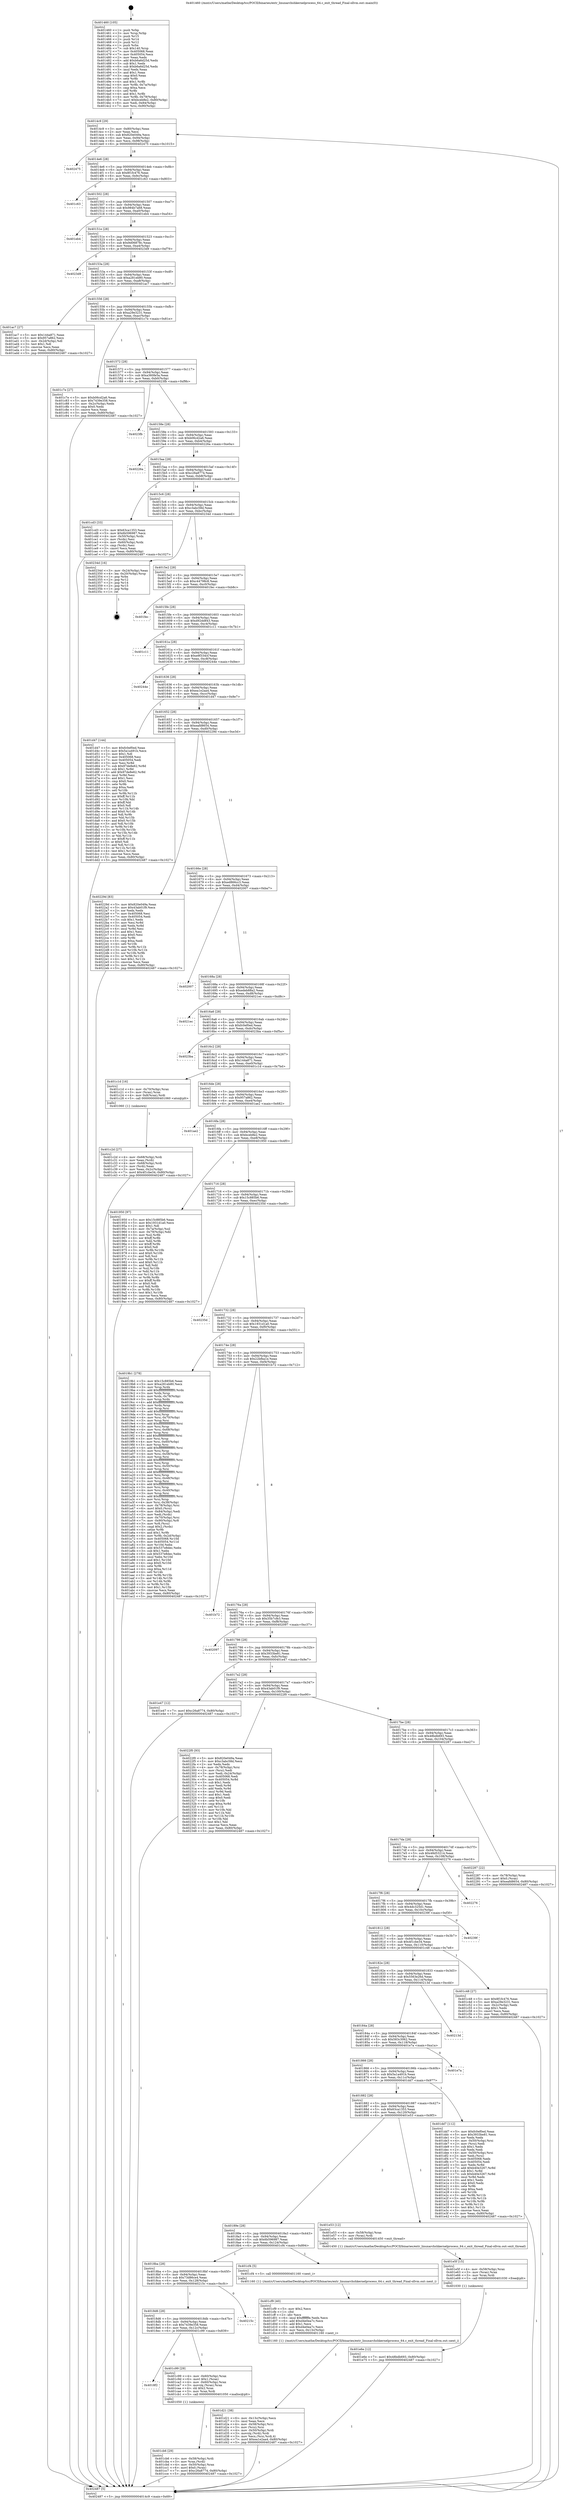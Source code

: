 digraph "0x401460" {
  label = "0x401460 (/mnt/c/Users/mathe/Desktop/tcc/POCII/binaries/extr_linuxarchshkernelprocess_64.c_exit_thread_Final-ollvm.out::main(0))"
  labelloc = "t"
  node[shape=record]

  Entry [label="",width=0.3,height=0.3,shape=circle,fillcolor=black,style=filled]
  "0x4014c9" [label="{
     0x4014c9 [29]\l
     | [instrs]\l
     &nbsp;&nbsp;0x4014c9 \<+3\>: mov -0x80(%rbp),%eax\l
     &nbsp;&nbsp;0x4014cc \<+2\>: mov %eax,%ecx\l
     &nbsp;&nbsp;0x4014ce \<+6\>: sub $0x820e049a,%ecx\l
     &nbsp;&nbsp;0x4014d4 \<+6\>: mov %eax,-0x94(%rbp)\l
     &nbsp;&nbsp;0x4014da \<+6\>: mov %ecx,-0x98(%rbp)\l
     &nbsp;&nbsp;0x4014e0 \<+6\>: je 0000000000402475 \<main+0x1015\>\l
  }"]
  "0x402475" [label="{
     0x402475\l
  }", style=dashed]
  "0x4014e6" [label="{
     0x4014e6 [28]\l
     | [instrs]\l
     &nbsp;&nbsp;0x4014e6 \<+5\>: jmp 00000000004014eb \<main+0x8b\>\l
     &nbsp;&nbsp;0x4014eb \<+6\>: mov -0x94(%rbp),%eax\l
     &nbsp;&nbsp;0x4014f1 \<+5\>: sub $0x8f1fc476,%eax\l
     &nbsp;&nbsp;0x4014f6 \<+6\>: mov %eax,-0x9c(%rbp)\l
     &nbsp;&nbsp;0x4014fc \<+6\>: je 0000000000401c63 \<main+0x803\>\l
  }"]
  Exit [label="",width=0.3,height=0.3,shape=circle,fillcolor=black,style=filled,peripheries=2]
  "0x401c63" [label="{
     0x401c63\l
  }", style=dashed]
  "0x401502" [label="{
     0x401502 [28]\l
     | [instrs]\l
     &nbsp;&nbsp;0x401502 \<+5\>: jmp 0000000000401507 \<main+0xa7\>\l
     &nbsp;&nbsp;0x401507 \<+6\>: mov -0x94(%rbp),%eax\l
     &nbsp;&nbsp;0x40150d \<+5\>: sub $0x984b7a68,%eax\l
     &nbsp;&nbsp;0x401512 \<+6\>: mov %eax,-0xa0(%rbp)\l
     &nbsp;&nbsp;0x401518 \<+6\>: je 0000000000401eb4 \<main+0xa54\>\l
  }"]
  "0x401e6e" [label="{
     0x401e6e [12]\l
     | [instrs]\l
     &nbsp;&nbsp;0x401e6e \<+7\>: movl $0x48bdb693,-0x80(%rbp)\l
     &nbsp;&nbsp;0x401e75 \<+5\>: jmp 0000000000402487 \<main+0x1027\>\l
  }"]
  "0x401eb4" [label="{
     0x401eb4\l
  }", style=dashed]
  "0x40151e" [label="{
     0x40151e [28]\l
     | [instrs]\l
     &nbsp;&nbsp;0x40151e \<+5\>: jmp 0000000000401523 \<main+0xc3\>\l
     &nbsp;&nbsp;0x401523 \<+6\>: mov -0x94(%rbp),%eax\l
     &nbsp;&nbsp;0x401529 \<+5\>: sub $0x9d06878c,%eax\l
     &nbsp;&nbsp;0x40152e \<+6\>: mov %eax,-0xa4(%rbp)\l
     &nbsp;&nbsp;0x401534 \<+6\>: je 00000000004023d9 \<main+0xf79\>\l
  }"]
  "0x401e5f" [label="{
     0x401e5f [15]\l
     | [instrs]\l
     &nbsp;&nbsp;0x401e5f \<+4\>: mov -0x58(%rbp),%rax\l
     &nbsp;&nbsp;0x401e63 \<+3\>: mov (%rax),%rax\l
     &nbsp;&nbsp;0x401e66 \<+3\>: mov %rax,%rdi\l
     &nbsp;&nbsp;0x401e69 \<+5\>: call 0000000000401030 \<free@plt\>\l
     | [calls]\l
     &nbsp;&nbsp;0x401030 \{1\} (unknown)\l
  }"]
  "0x4023d9" [label="{
     0x4023d9\l
  }", style=dashed]
  "0x40153a" [label="{
     0x40153a [28]\l
     | [instrs]\l
     &nbsp;&nbsp;0x40153a \<+5\>: jmp 000000000040153f \<main+0xdf\>\l
     &nbsp;&nbsp;0x40153f \<+6\>: mov -0x94(%rbp),%eax\l
     &nbsp;&nbsp;0x401545 \<+5\>: sub $0xa281eb80,%eax\l
     &nbsp;&nbsp;0x40154a \<+6\>: mov %eax,-0xa8(%rbp)\l
     &nbsp;&nbsp;0x401550 \<+6\>: je 0000000000401ac7 \<main+0x667\>\l
  }"]
  "0x401d21" [label="{
     0x401d21 [38]\l
     | [instrs]\l
     &nbsp;&nbsp;0x401d21 \<+6\>: mov -0x13c(%rbp),%ecx\l
     &nbsp;&nbsp;0x401d27 \<+3\>: imul %eax,%ecx\l
     &nbsp;&nbsp;0x401d2a \<+4\>: mov -0x58(%rbp),%rsi\l
     &nbsp;&nbsp;0x401d2e \<+3\>: mov (%rsi),%rsi\l
     &nbsp;&nbsp;0x401d31 \<+4\>: mov -0x50(%rbp),%rdi\l
     &nbsp;&nbsp;0x401d35 \<+3\>: movslq (%rdi),%rdi\l
     &nbsp;&nbsp;0x401d38 \<+3\>: mov %ecx,(%rsi,%rdi,4)\l
     &nbsp;&nbsp;0x401d3b \<+7\>: movl $0xea1e2aa4,-0x80(%rbp)\l
     &nbsp;&nbsp;0x401d42 \<+5\>: jmp 0000000000402487 \<main+0x1027\>\l
  }"]
  "0x401ac7" [label="{
     0x401ac7 [27]\l
     | [instrs]\l
     &nbsp;&nbsp;0x401ac7 \<+5\>: mov $0x144a871,%eax\l
     &nbsp;&nbsp;0x401acc \<+5\>: mov $0x957a862,%ecx\l
     &nbsp;&nbsp;0x401ad1 \<+3\>: mov -0x2d(%rbp),%dl\l
     &nbsp;&nbsp;0x401ad4 \<+3\>: test $0x1,%dl\l
     &nbsp;&nbsp;0x401ad7 \<+3\>: cmovne %ecx,%eax\l
     &nbsp;&nbsp;0x401ada \<+3\>: mov %eax,-0x80(%rbp)\l
     &nbsp;&nbsp;0x401add \<+5\>: jmp 0000000000402487 \<main+0x1027\>\l
  }"]
  "0x401556" [label="{
     0x401556 [28]\l
     | [instrs]\l
     &nbsp;&nbsp;0x401556 \<+5\>: jmp 000000000040155b \<main+0xfb\>\l
     &nbsp;&nbsp;0x40155b \<+6\>: mov -0x94(%rbp),%eax\l
     &nbsp;&nbsp;0x401561 \<+5\>: sub $0xa29e3231,%eax\l
     &nbsp;&nbsp;0x401566 \<+6\>: mov %eax,-0xac(%rbp)\l
     &nbsp;&nbsp;0x40156c \<+6\>: je 0000000000401c7e \<main+0x81e\>\l
  }"]
  "0x401cf9" [label="{
     0x401cf9 [40]\l
     | [instrs]\l
     &nbsp;&nbsp;0x401cf9 \<+5\>: mov $0x2,%ecx\l
     &nbsp;&nbsp;0x401cfe \<+1\>: cltd\l
     &nbsp;&nbsp;0x401cff \<+2\>: idiv %ecx\l
     &nbsp;&nbsp;0x401d01 \<+6\>: imul $0xfffffffe,%edx,%ecx\l
     &nbsp;&nbsp;0x401d07 \<+6\>: add $0xd4e0ea7c,%ecx\l
     &nbsp;&nbsp;0x401d0d \<+3\>: add $0x1,%ecx\l
     &nbsp;&nbsp;0x401d10 \<+6\>: sub $0xd4e0ea7c,%ecx\l
     &nbsp;&nbsp;0x401d16 \<+6\>: mov %ecx,-0x13c(%rbp)\l
     &nbsp;&nbsp;0x401d1c \<+5\>: call 0000000000401160 \<next_i\>\l
     | [calls]\l
     &nbsp;&nbsp;0x401160 \{1\} (/mnt/c/Users/mathe/Desktop/tcc/POCII/binaries/extr_linuxarchshkernelprocess_64.c_exit_thread_Final-ollvm.out::next_i)\l
  }"]
  "0x401c7e" [label="{
     0x401c7e [27]\l
     | [instrs]\l
     &nbsp;&nbsp;0x401c7e \<+5\>: mov $0xb06cd2a6,%eax\l
     &nbsp;&nbsp;0x401c83 \<+5\>: mov $0x7439e358,%ecx\l
     &nbsp;&nbsp;0x401c88 \<+3\>: mov -0x2c(%rbp),%edx\l
     &nbsp;&nbsp;0x401c8b \<+3\>: cmp $0x0,%edx\l
     &nbsp;&nbsp;0x401c8e \<+3\>: cmove %ecx,%eax\l
     &nbsp;&nbsp;0x401c91 \<+3\>: mov %eax,-0x80(%rbp)\l
     &nbsp;&nbsp;0x401c94 \<+5\>: jmp 0000000000402487 \<main+0x1027\>\l
  }"]
  "0x401572" [label="{
     0x401572 [28]\l
     | [instrs]\l
     &nbsp;&nbsp;0x401572 \<+5\>: jmp 0000000000401577 \<main+0x117\>\l
     &nbsp;&nbsp;0x401577 \<+6\>: mov -0x94(%rbp),%eax\l
     &nbsp;&nbsp;0x40157d \<+5\>: sub $0xa360fe5a,%eax\l
     &nbsp;&nbsp;0x401582 \<+6\>: mov %eax,-0xb0(%rbp)\l
     &nbsp;&nbsp;0x401588 \<+6\>: je 00000000004023fb \<main+0xf9b\>\l
  }"]
  "0x401cb6" [label="{
     0x401cb6 [29]\l
     | [instrs]\l
     &nbsp;&nbsp;0x401cb6 \<+4\>: mov -0x58(%rbp),%rdi\l
     &nbsp;&nbsp;0x401cba \<+3\>: mov %rax,(%rdi)\l
     &nbsp;&nbsp;0x401cbd \<+4\>: mov -0x50(%rbp),%rax\l
     &nbsp;&nbsp;0x401cc1 \<+6\>: movl $0x0,(%rax)\l
     &nbsp;&nbsp;0x401cc7 \<+7\>: movl $0xc26a8774,-0x80(%rbp)\l
     &nbsp;&nbsp;0x401cce \<+5\>: jmp 0000000000402487 \<main+0x1027\>\l
  }"]
  "0x4023fb" [label="{
     0x4023fb\l
  }", style=dashed]
  "0x40158e" [label="{
     0x40158e [28]\l
     | [instrs]\l
     &nbsp;&nbsp;0x40158e \<+5\>: jmp 0000000000401593 \<main+0x133\>\l
     &nbsp;&nbsp;0x401593 \<+6\>: mov -0x94(%rbp),%eax\l
     &nbsp;&nbsp;0x401599 \<+5\>: sub $0xb06cd2a6,%eax\l
     &nbsp;&nbsp;0x40159e \<+6\>: mov %eax,-0xb4(%rbp)\l
     &nbsp;&nbsp;0x4015a4 \<+6\>: je 000000000040226a \<main+0xe0a\>\l
  }"]
  "0x4018f2" [label="{
     0x4018f2\l
  }", style=dashed]
  "0x40226a" [label="{
     0x40226a\l
  }", style=dashed]
  "0x4015aa" [label="{
     0x4015aa [28]\l
     | [instrs]\l
     &nbsp;&nbsp;0x4015aa \<+5\>: jmp 00000000004015af \<main+0x14f\>\l
     &nbsp;&nbsp;0x4015af \<+6\>: mov -0x94(%rbp),%eax\l
     &nbsp;&nbsp;0x4015b5 \<+5\>: sub $0xc26a8774,%eax\l
     &nbsp;&nbsp;0x4015ba \<+6\>: mov %eax,-0xb8(%rbp)\l
     &nbsp;&nbsp;0x4015c0 \<+6\>: je 0000000000401cd3 \<main+0x873\>\l
  }"]
  "0x401c99" [label="{
     0x401c99 [29]\l
     | [instrs]\l
     &nbsp;&nbsp;0x401c99 \<+4\>: mov -0x60(%rbp),%rax\l
     &nbsp;&nbsp;0x401c9d \<+6\>: movl $0x1,(%rax)\l
     &nbsp;&nbsp;0x401ca3 \<+4\>: mov -0x60(%rbp),%rax\l
     &nbsp;&nbsp;0x401ca7 \<+3\>: movslq (%rax),%rax\l
     &nbsp;&nbsp;0x401caa \<+4\>: shl $0x2,%rax\l
     &nbsp;&nbsp;0x401cae \<+3\>: mov %rax,%rdi\l
     &nbsp;&nbsp;0x401cb1 \<+5\>: call 0000000000401050 \<malloc@plt\>\l
     | [calls]\l
     &nbsp;&nbsp;0x401050 \{1\} (unknown)\l
  }"]
  "0x401cd3" [label="{
     0x401cd3 [33]\l
     | [instrs]\l
     &nbsp;&nbsp;0x401cd3 \<+5\>: mov $0x63ca1353,%eax\l
     &nbsp;&nbsp;0x401cd8 \<+5\>: mov $0x6b596987,%ecx\l
     &nbsp;&nbsp;0x401cdd \<+4\>: mov -0x50(%rbp),%rdx\l
     &nbsp;&nbsp;0x401ce1 \<+2\>: mov (%rdx),%esi\l
     &nbsp;&nbsp;0x401ce3 \<+4\>: mov -0x60(%rbp),%rdx\l
     &nbsp;&nbsp;0x401ce7 \<+2\>: cmp (%rdx),%esi\l
     &nbsp;&nbsp;0x401ce9 \<+3\>: cmovl %ecx,%eax\l
     &nbsp;&nbsp;0x401cec \<+3\>: mov %eax,-0x80(%rbp)\l
     &nbsp;&nbsp;0x401cef \<+5\>: jmp 0000000000402487 \<main+0x1027\>\l
  }"]
  "0x4015c6" [label="{
     0x4015c6 [28]\l
     | [instrs]\l
     &nbsp;&nbsp;0x4015c6 \<+5\>: jmp 00000000004015cb \<main+0x16b\>\l
     &nbsp;&nbsp;0x4015cb \<+6\>: mov -0x94(%rbp),%eax\l
     &nbsp;&nbsp;0x4015d1 \<+5\>: sub $0xc3abc58d,%eax\l
     &nbsp;&nbsp;0x4015d6 \<+6\>: mov %eax,-0xbc(%rbp)\l
     &nbsp;&nbsp;0x4015dc \<+6\>: je 000000000040234d \<main+0xeed\>\l
  }"]
  "0x4018d6" [label="{
     0x4018d6 [28]\l
     | [instrs]\l
     &nbsp;&nbsp;0x4018d6 \<+5\>: jmp 00000000004018db \<main+0x47b\>\l
     &nbsp;&nbsp;0x4018db \<+6\>: mov -0x94(%rbp),%eax\l
     &nbsp;&nbsp;0x4018e1 \<+5\>: sub $0x7439e358,%eax\l
     &nbsp;&nbsp;0x4018e6 \<+6\>: mov %eax,-0x12c(%rbp)\l
     &nbsp;&nbsp;0x4018ec \<+6\>: je 0000000000401c99 \<main+0x839\>\l
  }"]
  "0x40234d" [label="{
     0x40234d [16]\l
     | [instrs]\l
     &nbsp;&nbsp;0x40234d \<+3\>: mov -0x24(%rbp),%eax\l
     &nbsp;&nbsp;0x402350 \<+4\>: lea -0x20(%rbp),%rsp\l
     &nbsp;&nbsp;0x402354 \<+1\>: pop %rbx\l
     &nbsp;&nbsp;0x402355 \<+2\>: pop %r12\l
     &nbsp;&nbsp;0x402357 \<+2\>: pop %r14\l
     &nbsp;&nbsp;0x402359 \<+2\>: pop %r15\l
     &nbsp;&nbsp;0x40235b \<+1\>: pop %rbp\l
     &nbsp;&nbsp;0x40235c \<+1\>: ret\l
  }"]
  "0x4015e2" [label="{
     0x4015e2 [28]\l
     | [instrs]\l
     &nbsp;&nbsp;0x4015e2 \<+5\>: jmp 00000000004015e7 \<main+0x187\>\l
     &nbsp;&nbsp;0x4015e7 \<+6\>: mov -0x94(%rbp),%eax\l
     &nbsp;&nbsp;0x4015ed \<+5\>: sub $0xc44798c8,%eax\l
     &nbsp;&nbsp;0x4015f2 \<+6\>: mov %eax,-0xc0(%rbp)\l
     &nbsp;&nbsp;0x4015f8 \<+6\>: je 0000000000401fec \<main+0xb8c\>\l
  }"]
  "0x40215c" [label="{
     0x40215c\l
  }", style=dashed]
  "0x401fec" [label="{
     0x401fec\l
  }", style=dashed]
  "0x4015fe" [label="{
     0x4015fe [28]\l
     | [instrs]\l
     &nbsp;&nbsp;0x4015fe \<+5\>: jmp 0000000000401603 \<main+0x1a3\>\l
     &nbsp;&nbsp;0x401603 \<+6\>: mov -0x94(%rbp),%eax\l
     &nbsp;&nbsp;0x401609 \<+5\>: sub $0xd92dd843,%eax\l
     &nbsp;&nbsp;0x40160e \<+6\>: mov %eax,-0xc4(%rbp)\l
     &nbsp;&nbsp;0x401614 \<+6\>: je 0000000000401c11 \<main+0x7b1\>\l
  }"]
  "0x4018ba" [label="{
     0x4018ba [28]\l
     | [instrs]\l
     &nbsp;&nbsp;0x4018ba \<+5\>: jmp 00000000004018bf \<main+0x45f\>\l
     &nbsp;&nbsp;0x4018bf \<+6\>: mov -0x94(%rbp),%eax\l
     &nbsp;&nbsp;0x4018c5 \<+5\>: sub $0x73d86ce4,%eax\l
     &nbsp;&nbsp;0x4018ca \<+6\>: mov %eax,-0x128(%rbp)\l
     &nbsp;&nbsp;0x4018d0 \<+6\>: je 000000000040215c \<main+0xcfc\>\l
  }"]
  "0x401c11" [label="{
     0x401c11\l
  }", style=dashed]
  "0x40161a" [label="{
     0x40161a [28]\l
     | [instrs]\l
     &nbsp;&nbsp;0x40161a \<+5\>: jmp 000000000040161f \<main+0x1bf\>\l
     &nbsp;&nbsp;0x40161f \<+6\>: mov -0x94(%rbp),%eax\l
     &nbsp;&nbsp;0x401625 \<+5\>: sub $0xe9f334cf,%eax\l
     &nbsp;&nbsp;0x40162a \<+6\>: mov %eax,-0xc8(%rbp)\l
     &nbsp;&nbsp;0x401630 \<+6\>: je 000000000040244e \<main+0xfee\>\l
  }"]
  "0x401cf4" [label="{
     0x401cf4 [5]\l
     | [instrs]\l
     &nbsp;&nbsp;0x401cf4 \<+5\>: call 0000000000401160 \<next_i\>\l
     | [calls]\l
     &nbsp;&nbsp;0x401160 \{1\} (/mnt/c/Users/mathe/Desktop/tcc/POCII/binaries/extr_linuxarchshkernelprocess_64.c_exit_thread_Final-ollvm.out::next_i)\l
  }"]
  "0x40244e" [label="{
     0x40244e\l
  }", style=dashed]
  "0x401636" [label="{
     0x401636 [28]\l
     | [instrs]\l
     &nbsp;&nbsp;0x401636 \<+5\>: jmp 000000000040163b \<main+0x1db\>\l
     &nbsp;&nbsp;0x40163b \<+6\>: mov -0x94(%rbp),%eax\l
     &nbsp;&nbsp;0x401641 \<+5\>: sub $0xea1e2aa4,%eax\l
     &nbsp;&nbsp;0x401646 \<+6\>: mov %eax,-0xcc(%rbp)\l
     &nbsp;&nbsp;0x40164c \<+6\>: je 0000000000401d47 \<main+0x8e7\>\l
  }"]
  "0x40189e" [label="{
     0x40189e [28]\l
     | [instrs]\l
     &nbsp;&nbsp;0x40189e \<+5\>: jmp 00000000004018a3 \<main+0x443\>\l
     &nbsp;&nbsp;0x4018a3 \<+6\>: mov -0x94(%rbp),%eax\l
     &nbsp;&nbsp;0x4018a9 \<+5\>: sub $0x6b596987,%eax\l
     &nbsp;&nbsp;0x4018ae \<+6\>: mov %eax,-0x124(%rbp)\l
     &nbsp;&nbsp;0x4018b4 \<+6\>: je 0000000000401cf4 \<main+0x894\>\l
  }"]
  "0x401d47" [label="{
     0x401d47 [144]\l
     | [instrs]\l
     &nbsp;&nbsp;0x401d47 \<+5\>: mov $0xfc0ef0ed,%eax\l
     &nbsp;&nbsp;0x401d4c \<+5\>: mov $0x5a1a491b,%ecx\l
     &nbsp;&nbsp;0x401d51 \<+2\>: mov $0x1,%dl\l
     &nbsp;&nbsp;0x401d53 \<+7\>: mov 0x405068,%esi\l
     &nbsp;&nbsp;0x401d5a \<+7\>: mov 0x405054,%edi\l
     &nbsp;&nbsp;0x401d61 \<+3\>: mov %esi,%r8d\l
     &nbsp;&nbsp;0x401d64 \<+7\>: sub $0x97de8e62,%r8d\l
     &nbsp;&nbsp;0x401d6b \<+4\>: sub $0x1,%r8d\l
     &nbsp;&nbsp;0x401d6f \<+7\>: add $0x97de8e62,%r8d\l
     &nbsp;&nbsp;0x401d76 \<+4\>: imul %r8d,%esi\l
     &nbsp;&nbsp;0x401d7a \<+3\>: and $0x1,%esi\l
     &nbsp;&nbsp;0x401d7d \<+3\>: cmp $0x0,%esi\l
     &nbsp;&nbsp;0x401d80 \<+4\>: sete %r9b\l
     &nbsp;&nbsp;0x401d84 \<+3\>: cmp $0xa,%edi\l
     &nbsp;&nbsp;0x401d87 \<+4\>: setl %r10b\l
     &nbsp;&nbsp;0x401d8b \<+3\>: mov %r9b,%r11b\l
     &nbsp;&nbsp;0x401d8e \<+4\>: xor $0xff,%r11b\l
     &nbsp;&nbsp;0x401d92 \<+3\>: mov %r10b,%bl\l
     &nbsp;&nbsp;0x401d95 \<+3\>: xor $0xff,%bl\l
     &nbsp;&nbsp;0x401d98 \<+3\>: xor $0x0,%dl\l
     &nbsp;&nbsp;0x401d9b \<+3\>: mov %r11b,%r14b\l
     &nbsp;&nbsp;0x401d9e \<+4\>: and $0x0,%r14b\l
     &nbsp;&nbsp;0x401da2 \<+3\>: and %dl,%r9b\l
     &nbsp;&nbsp;0x401da5 \<+3\>: mov %bl,%r15b\l
     &nbsp;&nbsp;0x401da8 \<+4\>: and $0x0,%r15b\l
     &nbsp;&nbsp;0x401dac \<+3\>: and %dl,%r10b\l
     &nbsp;&nbsp;0x401daf \<+3\>: or %r9b,%r14b\l
     &nbsp;&nbsp;0x401db2 \<+3\>: or %r10b,%r15b\l
     &nbsp;&nbsp;0x401db5 \<+3\>: xor %r15b,%r14b\l
     &nbsp;&nbsp;0x401db8 \<+3\>: or %bl,%r11b\l
     &nbsp;&nbsp;0x401dbb \<+4\>: xor $0xff,%r11b\l
     &nbsp;&nbsp;0x401dbf \<+3\>: or $0x0,%dl\l
     &nbsp;&nbsp;0x401dc2 \<+3\>: and %dl,%r11b\l
     &nbsp;&nbsp;0x401dc5 \<+3\>: or %r11b,%r14b\l
     &nbsp;&nbsp;0x401dc8 \<+4\>: test $0x1,%r14b\l
     &nbsp;&nbsp;0x401dcc \<+3\>: cmovne %ecx,%eax\l
     &nbsp;&nbsp;0x401dcf \<+3\>: mov %eax,-0x80(%rbp)\l
     &nbsp;&nbsp;0x401dd2 \<+5\>: jmp 0000000000402487 \<main+0x1027\>\l
  }"]
  "0x401652" [label="{
     0x401652 [28]\l
     | [instrs]\l
     &nbsp;&nbsp;0x401652 \<+5\>: jmp 0000000000401657 \<main+0x1f7\>\l
     &nbsp;&nbsp;0x401657 \<+6\>: mov -0x94(%rbp),%eax\l
     &nbsp;&nbsp;0x40165d \<+5\>: sub $0xeafd8654,%eax\l
     &nbsp;&nbsp;0x401662 \<+6\>: mov %eax,-0xd0(%rbp)\l
     &nbsp;&nbsp;0x401668 \<+6\>: je 000000000040229d \<main+0xe3d\>\l
  }"]
  "0x401e53" [label="{
     0x401e53 [12]\l
     | [instrs]\l
     &nbsp;&nbsp;0x401e53 \<+4\>: mov -0x58(%rbp),%rax\l
     &nbsp;&nbsp;0x401e57 \<+3\>: mov (%rax),%rdi\l
     &nbsp;&nbsp;0x401e5a \<+5\>: call 0000000000401450 \<exit_thread\>\l
     | [calls]\l
     &nbsp;&nbsp;0x401450 \{1\} (/mnt/c/Users/mathe/Desktop/tcc/POCII/binaries/extr_linuxarchshkernelprocess_64.c_exit_thread_Final-ollvm.out::exit_thread)\l
  }"]
  "0x40229d" [label="{
     0x40229d [83]\l
     | [instrs]\l
     &nbsp;&nbsp;0x40229d \<+5\>: mov $0x820e049a,%eax\l
     &nbsp;&nbsp;0x4022a2 \<+5\>: mov $0x43ab01f9,%ecx\l
     &nbsp;&nbsp;0x4022a7 \<+2\>: xor %edx,%edx\l
     &nbsp;&nbsp;0x4022a9 \<+7\>: mov 0x405068,%esi\l
     &nbsp;&nbsp;0x4022b0 \<+7\>: mov 0x405054,%edi\l
     &nbsp;&nbsp;0x4022b7 \<+3\>: sub $0x1,%edx\l
     &nbsp;&nbsp;0x4022ba \<+3\>: mov %esi,%r8d\l
     &nbsp;&nbsp;0x4022bd \<+3\>: add %edx,%r8d\l
     &nbsp;&nbsp;0x4022c0 \<+4\>: imul %r8d,%esi\l
     &nbsp;&nbsp;0x4022c4 \<+3\>: and $0x1,%esi\l
     &nbsp;&nbsp;0x4022c7 \<+3\>: cmp $0x0,%esi\l
     &nbsp;&nbsp;0x4022ca \<+4\>: sete %r9b\l
     &nbsp;&nbsp;0x4022ce \<+3\>: cmp $0xa,%edi\l
     &nbsp;&nbsp;0x4022d1 \<+4\>: setl %r10b\l
     &nbsp;&nbsp;0x4022d5 \<+3\>: mov %r9b,%r11b\l
     &nbsp;&nbsp;0x4022d8 \<+3\>: and %r10b,%r11b\l
     &nbsp;&nbsp;0x4022db \<+3\>: xor %r10b,%r9b\l
     &nbsp;&nbsp;0x4022de \<+3\>: or %r9b,%r11b\l
     &nbsp;&nbsp;0x4022e1 \<+4\>: test $0x1,%r11b\l
     &nbsp;&nbsp;0x4022e5 \<+3\>: cmovne %ecx,%eax\l
     &nbsp;&nbsp;0x4022e8 \<+3\>: mov %eax,-0x80(%rbp)\l
     &nbsp;&nbsp;0x4022eb \<+5\>: jmp 0000000000402487 \<main+0x1027\>\l
  }"]
  "0x40166e" [label="{
     0x40166e [28]\l
     | [instrs]\l
     &nbsp;&nbsp;0x40166e \<+5\>: jmp 0000000000401673 \<main+0x213\>\l
     &nbsp;&nbsp;0x401673 \<+6\>: mov -0x94(%rbp),%eax\l
     &nbsp;&nbsp;0x401679 \<+5\>: sub $0xed866cc3,%eax\l
     &nbsp;&nbsp;0x40167e \<+6\>: mov %eax,-0xd4(%rbp)\l
     &nbsp;&nbsp;0x401684 \<+6\>: je 0000000000402007 \<main+0xba7\>\l
  }"]
  "0x401882" [label="{
     0x401882 [28]\l
     | [instrs]\l
     &nbsp;&nbsp;0x401882 \<+5\>: jmp 0000000000401887 \<main+0x427\>\l
     &nbsp;&nbsp;0x401887 \<+6\>: mov -0x94(%rbp),%eax\l
     &nbsp;&nbsp;0x40188d \<+5\>: sub $0x63ca1353,%eax\l
     &nbsp;&nbsp;0x401892 \<+6\>: mov %eax,-0x120(%rbp)\l
     &nbsp;&nbsp;0x401898 \<+6\>: je 0000000000401e53 \<main+0x9f3\>\l
  }"]
  "0x402007" [label="{
     0x402007\l
  }", style=dashed]
  "0x40168a" [label="{
     0x40168a [28]\l
     | [instrs]\l
     &nbsp;&nbsp;0x40168a \<+5\>: jmp 000000000040168f \<main+0x22f\>\l
     &nbsp;&nbsp;0x40168f \<+6\>: mov -0x94(%rbp),%eax\l
     &nbsp;&nbsp;0x401695 \<+5\>: sub $0xedeb88a2,%eax\l
     &nbsp;&nbsp;0x40169a \<+6\>: mov %eax,-0xd8(%rbp)\l
     &nbsp;&nbsp;0x4016a0 \<+6\>: je 00000000004021ec \<main+0xd8c\>\l
  }"]
  "0x401dd7" [label="{
     0x401dd7 [112]\l
     | [instrs]\l
     &nbsp;&nbsp;0x401dd7 \<+5\>: mov $0xfc0ef0ed,%eax\l
     &nbsp;&nbsp;0x401ddc \<+5\>: mov $0x3933be81,%ecx\l
     &nbsp;&nbsp;0x401de1 \<+2\>: xor %edx,%edx\l
     &nbsp;&nbsp;0x401de3 \<+4\>: mov -0x50(%rbp),%rsi\l
     &nbsp;&nbsp;0x401de7 \<+2\>: mov (%rsi),%edi\l
     &nbsp;&nbsp;0x401de9 \<+3\>: sub $0x1,%edx\l
     &nbsp;&nbsp;0x401dec \<+2\>: sub %edx,%edi\l
     &nbsp;&nbsp;0x401dee \<+4\>: mov -0x50(%rbp),%rsi\l
     &nbsp;&nbsp;0x401df2 \<+2\>: mov %edi,(%rsi)\l
     &nbsp;&nbsp;0x401df4 \<+7\>: mov 0x405068,%edx\l
     &nbsp;&nbsp;0x401dfb \<+7\>: mov 0x405054,%edi\l
     &nbsp;&nbsp;0x401e02 \<+3\>: mov %edx,%r8d\l
     &nbsp;&nbsp;0x401e05 \<+7\>: add $0xb40e3267,%r8d\l
     &nbsp;&nbsp;0x401e0c \<+4\>: sub $0x1,%r8d\l
     &nbsp;&nbsp;0x401e10 \<+7\>: sub $0xb40e3267,%r8d\l
     &nbsp;&nbsp;0x401e17 \<+4\>: imul %r8d,%edx\l
     &nbsp;&nbsp;0x401e1b \<+3\>: and $0x1,%edx\l
     &nbsp;&nbsp;0x401e1e \<+3\>: cmp $0x0,%edx\l
     &nbsp;&nbsp;0x401e21 \<+4\>: sete %r9b\l
     &nbsp;&nbsp;0x401e25 \<+3\>: cmp $0xa,%edi\l
     &nbsp;&nbsp;0x401e28 \<+4\>: setl %r10b\l
     &nbsp;&nbsp;0x401e2c \<+3\>: mov %r9b,%r11b\l
     &nbsp;&nbsp;0x401e2f \<+3\>: and %r10b,%r11b\l
     &nbsp;&nbsp;0x401e32 \<+3\>: xor %r10b,%r9b\l
     &nbsp;&nbsp;0x401e35 \<+3\>: or %r9b,%r11b\l
     &nbsp;&nbsp;0x401e38 \<+4\>: test $0x1,%r11b\l
     &nbsp;&nbsp;0x401e3c \<+3\>: cmovne %ecx,%eax\l
     &nbsp;&nbsp;0x401e3f \<+3\>: mov %eax,-0x80(%rbp)\l
     &nbsp;&nbsp;0x401e42 \<+5\>: jmp 0000000000402487 \<main+0x1027\>\l
  }"]
  "0x4021ec" [label="{
     0x4021ec\l
  }", style=dashed]
  "0x4016a6" [label="{
     0x4016a6 [28]\l
     | [instrs]\l
     &nbsp;&nbsp;0x4016a6 \<+5\>: jmp 00000000004016ab \<main+0x24b\>\l
     &nbsp;&nbsp;0x4016ab \<+6\>: mov -0x94(%rbp),%eax\l
     &nbsp;&nbsp;0x4016b1 \<+5\>: sub $0xfc0ef0ed,%eax\l
     &nbsp;&nbsp;0x4016b6 \<+6\>: mov %eax,-0xdc(%rbp)\l
     &nbsp;&nbsp;0x4016bc \<+6\>: je 00000000004023ba \<main+0xf5a\>\l
  }"]
  "0x401866" [label="{
     0x401866 [28]\l
     | [instrs]\l
     &nbsp;&nbsp;0x401866 \<+5\>: jmp 000000000040186b \<main+0x40b\>\l
     &nbsp;&nbsp;0x40186b \<+6\>: mov -0x94(%rbp),%eax\l
     &nbsp;&nbsp;0x401871 \<+5\>: sub $0x5a1a491b,%eax\l
     &nbsp;&nbsp;0x401876 \<+6\>: mov %eax,-0x11c(%rbp)\l
     &nbsp;&nbsp;0x40187c \<+6\>: je 0000000000401dd7 \<main+0x977\>\l
  }"]
  "0x4023ba" [label="{
     0x4023ba\l
  }", style=dashed]
  "0x4016c2" [label="{
     0x4016c2 [28]\l
     | [instrs]\l
     &nbsp;&nbsp;0x4016c2 \<+5\>: jmp 00000000004016c7 \<main+0x267\>\l
     &nbsp;&nbsp;0x4016c7 \<+6\>: mov -0x94(%rbp),%eax\l
     &nbsp;&nbsp;0x4016cd \<+5\>: sub $0x144a871,%eax\l
     &nbsp;&nbsp;0x4016d2 \<+6\>: mov %eax,-0xe0(%rbp)\l
     &nbsp;&nbsp;0x4016d8 \<+6\>: je 0000000000401c1d \<main+0x7bd\>\l
  }"]
  "0x401e7a" [label="{
     0x401e7a\l
  }", style=dashed]
  "0x401c1d" [label="{
     0x401c1d [16]\l
     | [instrs]\l
     &nbsp;&nbsp;0x401c1d \<+4\>: mov -0x70(%rbp),%rax\l
     &nbsp;&nbsp;0x401c21 \<+3\>: mov (%rax),%rax\l
     &nbsp;&nbsp;0x401c24 \<+4\>: mov 0x8(%rax),%rdi\l
     &nbsp;&nbsp;0x401c28 \<+5\>: call 0000000000401060 \<atoi@plt\>\l
     | [calls]\l
     &nbsp;&nbsp;0x401060 \{1\} (unknown)\l
  }"]
  "0x4016de" [label="{
     0x4016de [28]\l
     | [instrs]\l
     &nbsp;&nbsp;0x4016de \<+5\>: jmp 00000000004016e3 \<main+0x283\>\l
     &nbsp;&nbsp;0x4016e3 \<+6\>: mov -0x94(%rbp),%eax\l
     &nbsp;&nbsp;0x4016e9 \<+5\>: sub $0x957a862,%eax\l
     &nbsp;&nbsp;0x4016ee \<+6\>: mov %eax,-0xe4(%rbp)\l
     &nbsp;&nbsp;0x4016f4 \<+6\>: je 0000000000401ae2 \<main+0x682\>\l
  }"]
  "0x40184a" [label="{
     0x40184a [28]\l
     | [instrs]\l
     &nbsp;&nbsp;0x40184a \<+5\>: jmp 000000000040184f \<main+0x3ef\>\l
     &nbsp;&nbsp;0x40184f \<+6\>: mov -0x94(%rbp),%eax\l
     &nbsp;&nbsp;0x401855 \<+5\>: sub $0x583c3062,%eax\l
     &nbsp;&nbsp;0x40185a \<+6\>: mov %eax,-0x118(%rbp)\l
     &nbsp;&nbsp;0x401860 \<+6\>: je 0000000000401e7a \<main+0xa1a\>\l
  }"]
  "0x401ae2" [label="{
     0x401ae2\l
  }", style=dashed]
  "0x4016fa" [label="{
     0x4016fa [28]\l
     | [instrs]\l
     &nbsp;&nbsp;0x4016fa \<+5\>: jmp 00000000004016ff \<main+0x29f\>\l
     &nbsp;&nbsp;0x4016ff \<+6\>: mov -0x94(%rbp),%eax\l
     &nbsp;&nbsp;0x401705 \<+5\>: sub $0xbceb8e2,%eax\l
     &nbsp;&nbsp;0x40170a \<+6\>: mov %eax,-0xe8(%rbp)\l
     &nbsp;&nbsp;0x401710 \<+6\>: je 0000000000401950 \<main+0x4f0\>\l
  }"]
  "0x40213d" [label="{
     0x40213d\l
  }", style=dashed]
  "0x401950" [label="{
     0x401950 [97]\l
     | [instrs]\l
     &nbsp;&nbsp;0x401950 \<+5\>: mov $0x15c885b6,%eax\l
     &nbsp;&nbsp;0x401955 \<+5\>: mov $0x1931d1a0,%ecx\l
     &nbsp;&nbsp;0x40195a \<+2\>: mov $0x1,%dl\l
     &nbsp;&nbsp;0x40195c \<+4\>: mov -0x7a(%rbp),%sil\l
     &nbsp;&nbsp;0x401960 \<+4\>: mov -0x79(%rbp),%dil\l
     &nbsp;&nbsp;0x401964 \<+3\>: mov %sil,%r8b\l
     &nbsp;&nbsp;0x401967 \<+4\>: xor $0xff,%r8b\l
     &nbsp;&nbsp;0x40196b \<+3\>: mov %dil,%r9b\l
     &nbsp;&nbsp;0x40196e \<+4\>: xor $0xff,%r9b\l
     &nbsp;&nbsp;0x401972 \<+3\>: xor $0x0,%dl\l
     &nbsp;&nbsp;0x401975 \<+3\>: mov %r8b,%r10b\l
     &nbsp;&nbsp;0x401978 \<+4\>: and $0x0,%r10b\l
     &nbsp;&nbsp;0x40197c \<+3\>: and %dl,%sil\l
     &nbsp;&nbsp;0x40197f \<+3\>: mov %r9b,%r11b\l
     &nbsp;&nbsp;0x401982 \<+4\>: and $0x0,%r11b\l
     &nbsp;&nbsp;0x401986 \<+3\>: and %dl,%dil\l
     &nbsp;&nbsp;0x401989 \<+3\>: or %sil,%r10b\l
     &nbsp;&nbsp;0x40198c \<+3\>: or %dil,%r11b\l
     &nbsp;&nbsp;0x40198f \<+3\>: xor %r11b,%r10b\l
     &nbsp;&nbsp;0x401992 \<+3\>: or %r9b,%r8b\l
     &nbsp;&nbsp;0x401995 \<+4\>: xor $0xff,%r8b\l
     &nbsp;&nbsp;0x401999 \<+3\>: or $0x0,%dl\l
     &nbsp;&nbsp;0x40199c \<+3\>: and %dl,%r8b\l
     &nbsp;&nbsp;0x40199f \<+3\>: or %r8b,%r10b\l
     &nbsp;&nbsp;0x4019a2 \<+4\>: test $0x1,%r10b\l
     &nbsp;&nbsp;0x4019a6 \<+3\>: cmovne %ecx,%eax\l
     &nbsp;&nbsp;0x4019a9 \<+3\>: mov %eax,-0x80(%rbp)\l
     &nbsp;&nbsp;0x4019ac \<+5\>: jmp 0000000000402487 \<main+0x1027\>\l
  }"]
  "0x401716" [label="{
     0x401716 [28]\l
     | [instrs]\l
     &nbsp;&nbsp;0x401716 \<+5\>: jmp 000000000040171b \<main+0x2bb\>\l
     &nbsp;&nbsp;0x40171b \<+6\>: mov -0x94(%rbp),%eax\l
     &nbsp;&nbsp;0x401721 \<+5\>: sub $0x15c885b6,%eax\l
     &nbsp;&nbsp;0x401726 \<+6\>: mov %eax,-0xec(%rbp)\l
     &nbsp;&nbsp;0x40172c \<+6\>: je 000000000040235d \<main+0xefd\>\l
  }"]
  "0x402487" [label="{
     0x402487 [5]\l
     | [instrs]\l
     &nbsp;&nbsp;0x402487 \<+5\>: jmp 00000000004014c9 \<main+0x69\>\l
  }"]
  "0x401460" [label="{
     0x401460 [105]\l
     | [instrs]\l
     &nbsp;&nbsp;0x401460 \<+1\>: push %rbp\l
     &nbsp;&nbsp;0x401461 \<+3\>: mov %rsp,%rbp\l
     &nbsp;&nbsp;0x401464 \<+2\>: push %r15\l
     &nbsp;&nbsp;0x401466 \<+2\>: push %r14\l
     &nbsp;&nbsp;0x401468 \<+2\>: push %r12\l
     &nbsp;&nbsp;0x40146a \<+1\>: push %rbx\l
     &nbsp;&nbsp;0x40146b \<+7\>: sub $0x140,%rsp\l
     &nbsp;&nbsp;0x401472 \<+7\>: mov 0x405068,%eax\l
     &nbsp;&nbsp;0x401479 \<+7\>: mov 0x405054,%ecx\l
     &nbsp;&nbsp;0x401480 \<+2\>: mov %eax,%edx\l
     &nbsp;&nbsp;0x401482 \<+6\>: add $0xb6a6d25d,%edx\l
     &nbsp;&nbsp;0x401488 \<+3\>: sub $0x1,%edx\l
     &nbsp;&nbsp;0x40148b \<+6\>: sub $0xb6a6d25d,%edx\l
     &nbsp;&nbsp;0x401491 \<+3\>: imul %edx,%eax\l
     &nbsp;&nbsp;0x401494 \<+3\>: and $0x1,%eax\l
     &nbsp;&nbsp;0x401497 \<+3\>: cmp $0x0,%eax\l
     &nbsp;&nbsp;0x40149a \<+4\>: sete %r8b\l
     &nbsp;&nbsp;0x40149e \<+4\>: and $0x1,%r8b\l
     &nbsp;&nbsp;0x4014a2 \<+4\>: mov %r8b,-0x7a(%rbp)\l
     &nbsp;&nbsp;0x4014a6 \<+3\>: cmp $0xa,%ecx\l
     &nbsp;&nbsp;0x4014a9 \<+4\>: setl %r8b\l
     &nbsp;&nbsp;0x4014ad \<+4\>: and $0x1,%r8b\l
     &nbsp;&nbsp;0x4014b1 \<+4\>: mov %r8b,-0x79(%rbp)\l
     &nbsp;&nbsp;0x4014b5 \<+7\>: movl $0xbceb8e2,-0x80(%rbp)\l
     &nbsp;&nbsp;0x4014bc \<+6\>: mov %edi,-0x84(%rbp)\l
     &nbsp;&nbsp;0x4014c2 \<+7\>: mov %rsi,-0x90(%rbp)\l
  }"]
  "0x40182e" [label="{
     0x40182e [28]\l
     | [instrs]\l
     &nbsp;&nbsp;0x40182e \<+5\>: jmp 0000000000401833 \<main+0x3d3\>\l
     &nbsp;&nbsp;0x401833 \<+6\>: mov -0x94(%rbp),%eax\l
     &nbsp;&nbsp;0x401839 \<+5\>: sub $0x5563e26d,%eax\l
     &nbsp;&nbsp;0x40183e \<+6\>: mov %eax,-0x114(%rbp)\l
     &nbsp;&nbsp;0x401844 \<+6\>: je 000000000040213d \<main+0xcdd\>\l
  }"]
  "0x40235d" [label="{
     0x40235d\l
  }", style=dashed]
  "0x401732" [label="{
     0x401732 [28]\l
     | [instrs]\l
     &nbsp;&nbsp;0x401732 \<+5\>: jmp 0000000000401737 \<main+0x2d7\>\l
     &nbsp;&nbsp;0x401737 \<+6\>: mov -0x94(%rbp),%eax\l
     &nbsp;&nbsp;0x40173d \<+5\>: sub $0x1931d1a0,%eax\l
     &nbsp;&nbsp;0x401742 \<+6\>: mov %eax,-0xf0(%rbp)\l
     &nbsp;&nbsp;0x401748 \<+6\>: je 00000000004019b1 \<main+0x551\>\l
  }"]
  "0x401c48" [label="{
     0x401c48 [27]\l
     | [instrs]\l
     &nbsp;&nbsp;0x401c48 \<+5\>: mov $0x8f1fc476,%eax\l
     &nbsp;&nbsp;0x401c4d \<+5\>: mov $0xa29e3231,%ecx\l
     &nbsp;&nbsp;0x401c52 \<+3\>: mov -0x2c(%rbp),%edx\l
     &nbsp;&nbsp;0x401c55 \<+3\>: cmp $0x1,%edx\l
     &nbsp;&nbsp;0x401c58 \<+3\>: cmovl %ecx,%eax\l
     &nbsp;&nbsp;0x401c5b \<+3\>: mov %eax,-0x80(%rbp)\l
     &nbsp;&nbsp;0x401c5e \<+5\>: jmp 0000000000402487 \<main+0x1027\>\l
  }"]
  "0x4019b1" [label="{
     0x4019b1 [278]\l
     | [instrs]\l
     &nbsp;&nbsp;0x4019b1 \<+5\>: mov $0x15c885b6,%eax\l
     &nbsp;&nbsp;0x4019b6 \<+5\>: mov $0xa281eb80,%ecx\l
     &nbsp;&nbsp;0x4019bb \<+3\>: mov %rsp,%rdx\l
     &nbsp;&nbsp;0x4019be \<+4\>: add $0xfffffffffffffff0,%rdx\l
     &nbsp;&nbsp;0x4019c2 \<+3\>: mov %rdx,%rsp\l
     &nbsp;&nbsp;0x4019c5 \<+4\>: mov %rdx,-0x78(%rbp)\l
     &nbsp;&nbsp;0x4019c9 \<+3\>: mov %rsp,%rdx\l
     &nbsp;&nbsp;0x4019cc \<+4\>: add $0xfffffffffffffff0,%rdx\l
     &nbsp;&nbsp;0x4019d0 \<+3\>: mov %rdx,%rsp\l
     &nbsp;&nbsp;0x4019d3 \<+3\>: mov %rsp,%rsi\l
     &nbsp;&nbsp;0x4019d6 \<+4\>: add $0xfffffffffffffff0,%rsi\l
     &nbsp;&nbsp;0x4019da \<+3\>: mov %rsi,%rsp\l
     &nbsp;&nbsp;0x4019dd \<+4\>: mov %rsi,-0x70(%rbp)\l
     &nbsp;&nbsp;0x4019e1 \<+3\>: mov %rsp,%rsi\l
     &nbsp;&nbsp;0x4019e4 \<+4\>: add $0xfffffffffffffff0,%rsi\l
     &nbsp;&nbsp;0x4019e8 \<+3\>: mov %rsi,%rsp\l
     &nbsp;&nbsp;0x4019eb \<+4\>: mov %rsi,-0x68(%rbp)\l
     &nbsp;&nbsp;0x4019ef \<+3\>: mov %rsp,%rsi\l
     &nbsp;&nbsp;0x4019f2 \<+4\>: add $0xfffffffffffffff0,%rsi\l
     &nbsp;&nbsp;0x4019f6 \<+3\>: mov %rsi,%rsp\l
     &nbsp;&nbsp;0x4019f9 \<+4\>: mov %rsi,-0x60(%rbp)\l
     &nbsp;&nbsp;0x4019fd \<+3\>: mov %rsp,%rsi\l
     &nbsp;&nbsp;0x401a00 \<+4\>: add $0xfffffffffffffff0,%rsi\l
     &nbsp;&nbsp;0x401a04 \<+3\>: mov %rsi,%rsp\l
     &nbsp;&nbsp;0x401a07 \<+4\>: mov %rsi,-0x58(%rbp)\l
     &nbsp;&nbsp;0x401a0b \<+3\>: mov %rsp,%rsi\l
     &nbsp;&nbsp;0x401a0e \<+4\>: add $0xfffffffffffffff0,%rsi\l
     &nbsp;&nbsp;0x401a12 \<+3\>: mov %rsi,%rsp\l
     &nbsp;&nbsp;0x401a15 \<+4\>: mov %rsi,-0x50(%rbp)\l
     &nbsp;&nbsp;0x401a19 \<+3\>: mov %rsp,%rsi\l
     &nbsp;&nbsp;0x401a1c \<+4\>: add $0xfffffffffffffff0,%rsi\l
     &nbsp;&nbsp;0x401a20 \<+3\>: mov %rsi,%rsp\l
     &nbsp;&nbsp;0x401a23 \<+4\>: mov %rsi,-0x48(%rbp)\l
     &nbsp;&nbsp;0x401a27 \<+3\>: mov %rsp,%rsi\l
     &nbsp;&nbsp;0x401a2a \<+4\>: add $0xfffffffffffffff0,%rsi\l
     &nbsp;&nbsp;0x401a2e \<+3\>: mov %rsi,%rsp\l
     &nbsp;&nbsp;0x401a31 \<+4\>: mov %rsi,-0x40(%rbp)\l
     &nbsp;&nbsp;0x401a35 \<+3\>: mov %rsp,%rsi\l
     &nbsp;&nbsp;0x401a38 \<+4\>: add $0xfffffffffffffff0,%rsi\l
     &nbsp;&nbsp;0x401a3c \<+3\>: mov %rsi,%rsp\l
     &nbsp;&nbsp;0x401a3f \<+4\>: mov %rsi,-0x38(%rbp)\l
     &nbsp;&nbsp;0x401a43 \<+4\>: mov -0x78(%rbp),%rsi\l
     &nbsp;&nbsp;0x401a47 \<+6\>: movl $0x0,(%rsi)\l
     &nbsp;&nbsp;0x401a4d \<+6\>: mov -0x84(%rbp),%edi\l
     &nbsp;&nbsp;0x401a53 \<+2\>: mov %edi,(%rdx)\l
     &nbsp;&nbsp;0x401a55 \<+4\>: mov -0x70(%rbp),%rsi\l
     &nbsp;&nbsp;0x401a59 \<+7\>: mov -0x90(%rbp),%r8\l
     &nbsp;&nbsp;0x401a60 \<+3\>: mov %r8,(%rsi)\l
     &nbsp;&nbsp;0x401a63 \<+3\>: cmpl $0x2,(%rdx)\l
     &nbsp;&nbsp;0x401a66 \<+4\>: setne %r9b\l
     &nbsp;&nbsp;0x401a6a \<+4\>: and $0x1,%r9b\l
     &nbsp;&nbsp;0x401a6e \<+4\>: mov %r9b,-0x2d(%rbp)\l
     &nbsp;&nbsp;0x401a72 \<+8\>: mov 0x405068,%r10d\l
     &nbsp;&nbsp;0x401a7a \<+8\>: mov 0x405054,%r11d\l
     &nbsp;&nbsp;0x401a82 \<+3\>: mov %r10d,%ebx\l
     &nbsp;&nbsp;0x401a85 \<+6\>: add $0x537e8dec,%ebx\l
     &nbsp;&nbsp;0x401a8b \<+3\>: sub $0x1,%ebx\l
     &nbsp;&nbsp;0x401a8e \<+6\>: sub $0x537e8dec,%ebx\l
     &nbsp;&nbsp;0x401a94 \<+4\>: imul %ebx,%r10d\l
     &nbsp;&nbsp;0x401a98 \<+4\>: and $0x1,%r10d\l
     &nbsp;&nbsp;0x401a9c \<+4\>: cmp $0x0,%r10d\l
     &nbsp;&nbsp;0x401aa0 \<+4\>: sete %r9b\l
     &nbsp;&nbsp;0x401aa4 \<+4\>: cmp $0xa,%r11d\l
     &nbsp;&nbsp;0x401aa8 \<+4\>: setl %r14b\l
     &nbsp;&nbsp;0x401aac \<+3\>: mov %r9b,%r15b\l
     &nbsp;&nbsp;0x401aaf \<+3\>: and %r14b,%r15b\l
     &nbsp;&nbsp;0x401ab2 \<+3\>: xor %r14b,%r9b\l
     &nbsp;&nbsp;0x401ab5 \<+3\>: or %r9b,%r15b\l
     &nbsp;&nbsp;0x401ab8 \<+4\>: test $0x1,%r15b\l
     &nbsp;&nbsp;0x401abc \<+3\>: cmovne %ecx,%eax\l
     &nbsp;&nbsp;0x401abf \<+3\>: mov %eax,-0x80(%rbp)\l
     &nbsp;&nbsp;0x401ac2 \<+5\>: jmp 0000000000402487 \<main+0x1027\>\l
  }"]
  "0x40174e" [label="{
     0x40174e [28]\l
     | [instrs]\l
     &nbsp;&nbsp;0x40174e \<+5\>: jmp 0000000000401753 \<main+0x2f3\>\l
     &nbsp;&nbsp;0x401753 \<+6\>: mov -0x94(%rbp),%eax\l
     &nbsp;&nbsp;0x401759 \<+5\>: sub $0x22bfba1e,%eax\l
     &nbsp;&nbsp;0x40175e \<+6\>: mov %eax,-0xf4(%rbp)\l
     &nbsp;&nbsp;0x401764 \<+6\>: je 0000000000401b72 \<main+0x712\>\l
  }"]
  "0x401812" [label="{
     0x401812 [28]\l
     | [instrs]\l
     &nbsp;&nbsp;0x401812 \<+5\>: jmp 0000000000401817 \<main+0x3b7\>\l
     &nbsp;&nbsp;0x401817 \<+6\>: mov -0x94(%rbp),%eax\l
     &nbsp;&nbsp;0x40181d \<+5\>: sub $0x4f1cbe34,%eax\l
     &nbsp;&nbsp;0x401822 \<+6\>: mov %eax,-0x110(%rbp)\l
     &nbsp;&nbsp;0x401828 \<+6\>: je 0000000000401c48 \<main+0x7e8\>\l
  }"]
  "0x401c2d" [label="{
     0x401c2d [27]\l
     | [instrs]\l
     &nbsp;&nbsp;0x401c2d \<+4\>: mov -0x68(%rbp),%rdi\l
     &nbsp;&nbsp;0x401c31 \<+2\>: mov %eax,(%rdi)\l
     &nbsp;&nbsp;0x401c33 \<+4\>: mov -0x68(%rbp),%rdi\l
     &nbsp;&nbsp;0x401c37 \<+2\>: mov (%rdi),%eax\l
     &nbsp;&nbsp;0x401c39 \<+3\>: mov %eax,-0x2c(%rbp)\l
     &nbsp;&nbsp;0x401c3c \<+7\>: movl $0x4f1cbe34,-0x80(%rbp)\l
     &nbsp;&nbsp;0x401c43 \<+5\>: jmp 0000000000402487 \<main+0x1027\>\l
  }"]
  "0x40239f" [label="{
     0x40239f\l
  }", style=dashed]
  "0x401b72" [label="{
     0x401b72\l
  }", style=dashed]
  "0x40176a" [label="{
     0x40176a [28]\l
     | [instrs]\l
     &nbsp;&nbsp;0x40176a \<+5\>: jmp 000000000040176f \<main+0x30f\>\l
     &nbsp;&nbsp;0x40176f \<+6\>: mov -0x94(%rbp),%eax\l
     &nbsp;&nbsp;0x401775 \<+5\>: sub $0x35b7cfe3,%eax\l
     &nbsp;&nbsp;0x40177a \<+6\>: mov %eax,-0xf8(%rbp)\l
     &nbsp;&nbsp;0x401780 \<+6\>: je 0000000000402097 \<main+0xc37\>\l
  }"]
  "0x4017f6" [label="{
     0x4017f6 [28]\l
     | [instrs]\l
     &nbsp;&nbsp;0x4017f6 \<+5\>: jmp 00000000004017fb \<main+0x39b\>\l
     &nbsp;&nbsp;0x4017fb \<+6\>: mov -0x94(%rbp),%eax\l
     &nbsp;&nbsp;0x401801 \<+5\>: sub $0x4dc325d1,%eax\l
     &nbsp;&nbsp;0x401806 \<+6\>: mov %eax,-0x10c(%rbp)\l
     &nbsp;&nbsp;0x40180c \<+6\>: je 000000000040239f \<main+0xf3f\>\l
  }"]
  "0x402097" [label="{
     0x402097\l
  }", style=dashed]
  "0x401786" [label="{
     0x401786 [28]\l
     | [instrs]\l
     &nbsp;&nbsp;0x401786 \<+5\>: jmp 000000000040178b \<main+0x32b\>\l
     &nbsp;&nbsp;0x40178b \<+6\>: mov -0x94(%rbp),%eax\l
     &nbsp;&nbsp;0x401791 \<+5\>: sub $0x3933be81,%eax\l
     &nbsp;&nbsp;0x401796 \<+6\>: mov %eax,-0xfc(%rbp)\l
     &nbsp;&nbsp;0x40179c \<+6\>: je 0000000000401e47 \<main+0x9e7\>\l
  }"]
  "0x402276" [label="{
     0x402276\l
  }", style=dashed]
  "0x401e47" [label="{
     0x401e47 [12]\l
     | [instrs]\l
     &nbsp;&nbsp;0x401e47 \<+7\>: movl $0xc26a8774,-0x80(%rbp)\l
     &nbsp;&nbsp;0x401e4e \<+5\>: jmp 0000000000402487 \<main+0x1027\>\l
  }"]
  "0x4017a2" [label="{
     0x4017a2 [28]\l
     | [instrs]\l
     &nbsp;&nbsp;0x4017a2 \<+5\>: jmp 00000000004017a7 \<main+0x347\>\l
     &nbsp;&nbsp;0x4017a7 \<+6\>: mov -0x94(%rbp),%eax\l
     &nbsp;&nbsp;0x4017ad \<+5\>: sub $0x43ab01f9,%eax\l
     &nbsp;&nbsp;0x4017b2 \<+6\>: mov %eax,-0x100(%rbp)\l
     &nbsp;&nbsp;0x4017b8 \<+6\>: je 00000000004022f0 \<main+0xe90\>\l
  }"]
  "0x4017da" [label="{
     0x4017da [28]\l
     | [instrs]\l
     &nbsp;&nbsp;0x4017da \<+5\>: jmp 00000000004017df \<main+0x37f\>\l
     &nbsp;&nbsp;0x4017df \<+6\>: mov -0x94(%rbp),%eax\l
     &nbsp;&nbsp;0x4017e5 \<+5\>: sub $0x48d53214,%eax\l
     &nbsp;&nbsp;0x4017ea \<+6\>: mov %eax,-0x108(%rbp)\l
     &nbsp;&nbsp;0x4017f0 \<+6\>: je 0000000000402276 \<main+0xe16\>\l
  }"]
  "0x4022f0" [label="{
     0x4022f0 [93]\l
     | [instrs]\l
     &nbsp;&nbsp;0x4022f0 \<+5\>: mov $0x820e049a,%eax\l
     &nbsp;&nbsp;0x4022f5 \<+5\>: mov $0xc3abc58d,%ecx\l
     &nbsp;&nbsp;0x4022fa \<+2\>: xor %edx,%edx\l
     &nbsp;&nbsp;0x4022fc \<+4\>: mov -0x78(%rbp),%rsi\l
     &nbsp;&nbsp;0x402300 \<+2\>: mov (%rsi),%edi\l
     &nbsp;&nbsp;0x402302 \<+3\>: mov %edi,-0x24(%rbp)\l
     &nbsp;&nbsp;0x402305 \<+7\>: mov 0x405068,%edi\l
     &nbsp;&nbsp;0x40230c \<+8\>: mov 0x405054,%r8d\l
     &nbsp;&nbsp;0x402314 \<+3\>: sub $0x1,%edx\l
     &nbsp;&nbsp;0x402317 \<+3\>: mov %edi,%r9d\l
     &nbsp;&nbsp;0x40231a \<+3\>: add %edx,%r9d\l
     &nbsp;&nbsp;0x40231d \<+4\>: imul %r9d,%edi\l
     &nbsp;&nbsp;0x402321 \<+3\>: and $0x1,%edi\l
     &nbsp;&nbsp;0x402324 \<+3\>: cmp $0x0,%edi\l
     &nbsp;&nbsp;0x402327 \<+4\>: sete %r10b\l
     &nbsp;&nbsp;0x40232b \<+4\>: cmp $0xa,%r8d\l
     &nbsp;&nbsp;0x40232f \<+4\>: setl %r11b\l
     &nbsp;&nbsp;0x402333 \<+3\>: mov %r10b,%bl\l
     &nbsp;&nbsp;0x402336 \<+3\>: and %r11b,%bl\l
     &nbsp;&nbsp;0x402339 \<+3\>: xor %r11b,%r10b\l
     &nbsp;&nbsp;0x40233c \<+3\>: or %r10b,%bl\l
     &nbsp;&nbsp;0x40233f \<+3\>: test $0x1,%bl\l
     &nbsp;&nbsp;0x402342 \<+3\>: cmovne %ecx,%eax\l
     &nbsp;&nbsp;0x402345 \<+3\>: mov %eax,-0x80(%rbp)\l
     &nbsp;&nbsp;0x402348 \<+5\>: jmp 0000000000402487 \<main+0x1027\>\l
  }"]
  "0x4017be" [label="{
     0x4017be [28]\l
     | [instrs]\l
     &nbsp;&nbsp;0x4017be \<+5\>: jmp 00000000004017c3 \<main+0x363\>\l
     &nbsp;&nbsp;0x4017c3 \<+6\>: mov -0x94(%rbp),%eax\l
     &nbsp;&nbsp;0x4017c9 \<+5\>: sub $0x48bdb693,%eax\l
     &nbsp;&nbsp;0x4017ce \<+6\>: mov %eax,-0x104(%rbp)\l
     &nbsp;&nbsp;0x4017d4 \<+6\>: je 0000000000402287 \<main+0xe27\>\l
  }"]
  "0x402287" [label="{
     0x402287 [22]\l
     | [instrs]\l
     &nbsp;&nbsp;0x402287 \<+4\>: mov -0x78(%rbp),%rax\l
     &nbsp;&nbsp;0x40228b \<+6\>: movl $0x0,(%rax)\l
     &nbsp;&nbsp;0x402291 \<+7\>: movl $0xeafd8654,-0x80(%rbp)\l
     &nbsp;&nbsp;0x402298 \<+5\>: jmp 0000000000402487 \<main+0x1027\>\l
  }"]
  Entry -> "0x401460" [label=" 1"]
  "0x4014c9" -> "0x402475" [label=" 0"]
  "0x4014c9" -> "0x4014e6" [label=" 18"]
  "0x40234d" -> Exit [label=" 1"]
  "0x4014e6" -> "0x401c63" [label=" 0"]
  "0x4014e6" -> "0x401502" [label=" 18"]
  "0x4022f0" -> "0x402487" [label=" 1"]
  "0x401502" -> "0x401eb4" [label=" 0"]
  "0x401502" -> "0x40151e" [label=" 18"]
  "0x40229d" -> "0x402487" [label=" 1"]
  "0x40151e" -> "0x4023d9" [label=" 0"]
  "0x40151e" -> "0x40153a" [label=" 18"]
  "0x402287" -> "0x402487" [label=" 1"]
  "0x40153a" -> "0x401ac7" [label=" 1"]
  "0x40153a" -> "0x401556" [label=" 17"]
  "0x401e6e" -> "0x402487" [label=" 1"]
  "0x401556" -> "0x401c7e" [label=" 1"]
  "0x401556" -> "0x401572" [label=" 16"]
  "0x401e5f" -> "0x401e6e" [label=" 1"]
  "0x401572" -> "0x4023fb" [label=" 0"]
  "0x401572" -> "0x40158e" [label=" 16"]
  "0x401e53" -> "0x401e5f" [label=" 1"]
  "0x40158e" -> "0x40226a" [label=" 0"]
  "0x40158e" -> "0x4015aa" [label=" 16"]
  "0x401e47" -> "0x402487" [label=" 1"]
  "0x4015aa" -> "0x401cd3" [label=" 2"]
  "0x4015aa" -> "0x4015c6" [label=" 14"]
  "0x401dd7" -> "0x402487" [label=" 1"]
  "0x4015c6" -> "0x40234d" [label=" 1"]
  "0x4015c6" -> "0x4015e2" [label=" 13"]
  "0x401d21" -> "0x402487" [label=" 1"]
  "0x4015e2" -> "0x401fec" [label=" 0"]
  "0x4015e2" -> "0x4015fe" [label=" 13"]
  "0x401cf9" -> "0x401d21" [label=" 1"]
  "0x4015fe" -> "0x401c11" [label=" 0"]
  "0x4015fe" -> "0x40161a" [label=" 13"]
  "0x401cd3" -> "0x402487" [label=" 2"]
  "0x40161a" -> "0x40244e" [label=" 0"]
  "0x40161a" -> "0x401636" [label=" 13"]
  "0x401cb6" -> "0x402487" [label=" 1"]
  "0x401636" -> "0x401d47" [label=" 1"]
  "0x401636" -> "0x401652" [label=" 12"]
  "0x4018d6" -> "0x4018f2" [label=" 0"]
  "0x401652" -> "0x40229d" [label=" 1"]
  "0x401652" -> "0x40166e" [label=" 11"]
  "0x4018d6" -> "0x401c99" [label=" 1"]
  "0x40166e" -> "0x402007" [label=" 0"]
  "0x40166e" -> "0x40168a" [label=" 11"]
  "0x4018ba" -> "0x4018d6" [label=" 1"]
  "0x40168a" -> "0x4021ec" [label=" 0"]
  "0x40168a" -> "0x4016a6" [label=" 11"]
  "0x4018ba" -> "0x40215c" [label=" 0"]
  "0x4016a6" -> "0x4023ba" [label=" 0"]
  "0x4016a6" -> "0x4016c2" [label=" 11"]
  "0x40189e" -> "0x4018ba" [label=" 1"]
  "0x4016c2" -> "0x401c1d" [label=" 1"]
  "0x4016c2" -> "0x4016de" [label=" 10"]
  "0x40189e" -> "0x401cf4" [label=" 1"]
  "0x4016de" -> "0x401ae2" [label=" 0"]
  "0x4016de" -> "0x4016fa" [label=" 10"]
  "0x401882" -> "0x40189e" [label=" 2"]
  "0x4016fa" -> "0x401950" [label=" 1"]
  "0x4016fa" -> "0x401716" [label=" 9"]
  "0x401950" -> "0x402487" [label=" 1"]
  "0x401460" -> "0x4014c9" [label=" 1"]
  "0x402487" -> "0x4014c9" [label=" 17"]
  "0x401882" -> "0x401e53" [label=" 1"]
  "0x401716" -> "0x40235d" [label=" 0"]
  "0x401716" -> "0x401732" [label=" 9"]
  "0x401866" -> "0x401882" [label=" 3"]
  "0x401732" -> "0x4019b1" [label=" 1"]
  "0x401732" -> "0x40174e" [label=" 8"]
  "0x401866" -> "0x401dd7" [label=" 1"]
  "0x4019b1" -> "0x402487" [label=" 1"]
  "0x401ac7" -> "0x402487" [label=" 1"]
  "0x401c1d" -> "0x401c2d" [label=" 1"]
  "0x401c2d" -> "0x402487" [label=" 1"]
  "0x40184a" -> "0x401866" [label=" 4"]
  "0x40174e" -> "0x401b72" [label=" 0"]
  "0x40174e" -> "0x40176a" [label=" 8"]
  "0x40184a" -> "0x401e7a" [label=" 0"]
  "0x40176a" -> "0x402097" [label=" 0"]
  "0x40176a" -> "0x401786" [label=" 8"]
  "0x40182e" -> "0x40184a" [label=" 4"]
  "0x401786" -> "0x401e47" [label=" 1"]
  "0x401786" -> "0x4017a2" [label=" 7"]
  "0x40182e" -> "0x40213d" [label=" 0"]
  "0x4017a2" -> "0x4022f0" [label=" 1"]
  "0x4017a2" -> "0x4017be" [label=" 6"]
  "0x401c7e" -> "0x402487" [label=" 1"]
  "0x4017be" -> "0x402287" [label=" 1"]
  "0x4017be" -> "0x4017da" [label=" 5"]
  "0x401d47" -> "0x402487" [label=" 1"]
  "0x4017da" -> "0x402276" [label=" 0"]
  "0x4017da" -> "0x4017f6" [label=" 5"]
  "0x401c99" -> "0x401cb6" [label=" 1"]
  "0x4017f6" -> "0x40239f" [label=" 0"]
  "0x4017f6" -> "0x401812" [label=" 5"]
  "0x401cf4" -> "0x401cf9" [label=" 1"]
  "0x401812" -> "0x401c48" [label=" 1"]
  "0x401812" -> "0x40182e" [label=" 4"]
  "0x401c48" -> "0x402487" [label=" 1"]
}
